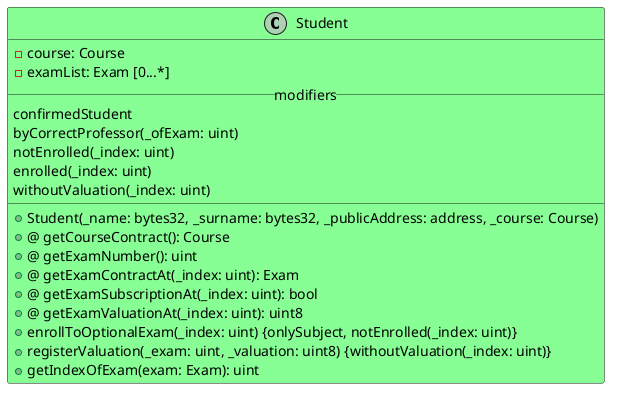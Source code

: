 @startuml

class Student #87FF95 {
- course: Course
- examList: Exam [0...*]
__modifiers__
confirmedStudent
byCorrectProfessor(_ofExam: uint)
notEnrolled(_index: uint)
enrolled(_index: uint)
withoutValuation(_index: uint)
__
+ Student(_name: bytes32, _surname: bytes32, _publicAddress: address, _course: Course)
+@ getCourseContract(): Course
+@ getExamNumber(): uint
+@ getExamContractAt(_index: uint): Exam
+@ getExamSubscriptionAt(_index: uint): bool
+@ getExamValuationAt(_index: uint): uint8
+ enrollToOptionalExam(_index: uint) {onlySubject, notEnrolled(_index: uint)}
+ registerValuation(_exam: uint, _valuation: uint8) {withoutValuation(_index: uint)}
+ getIndexOfExam(exam: Exam): uint
}
@enduml
